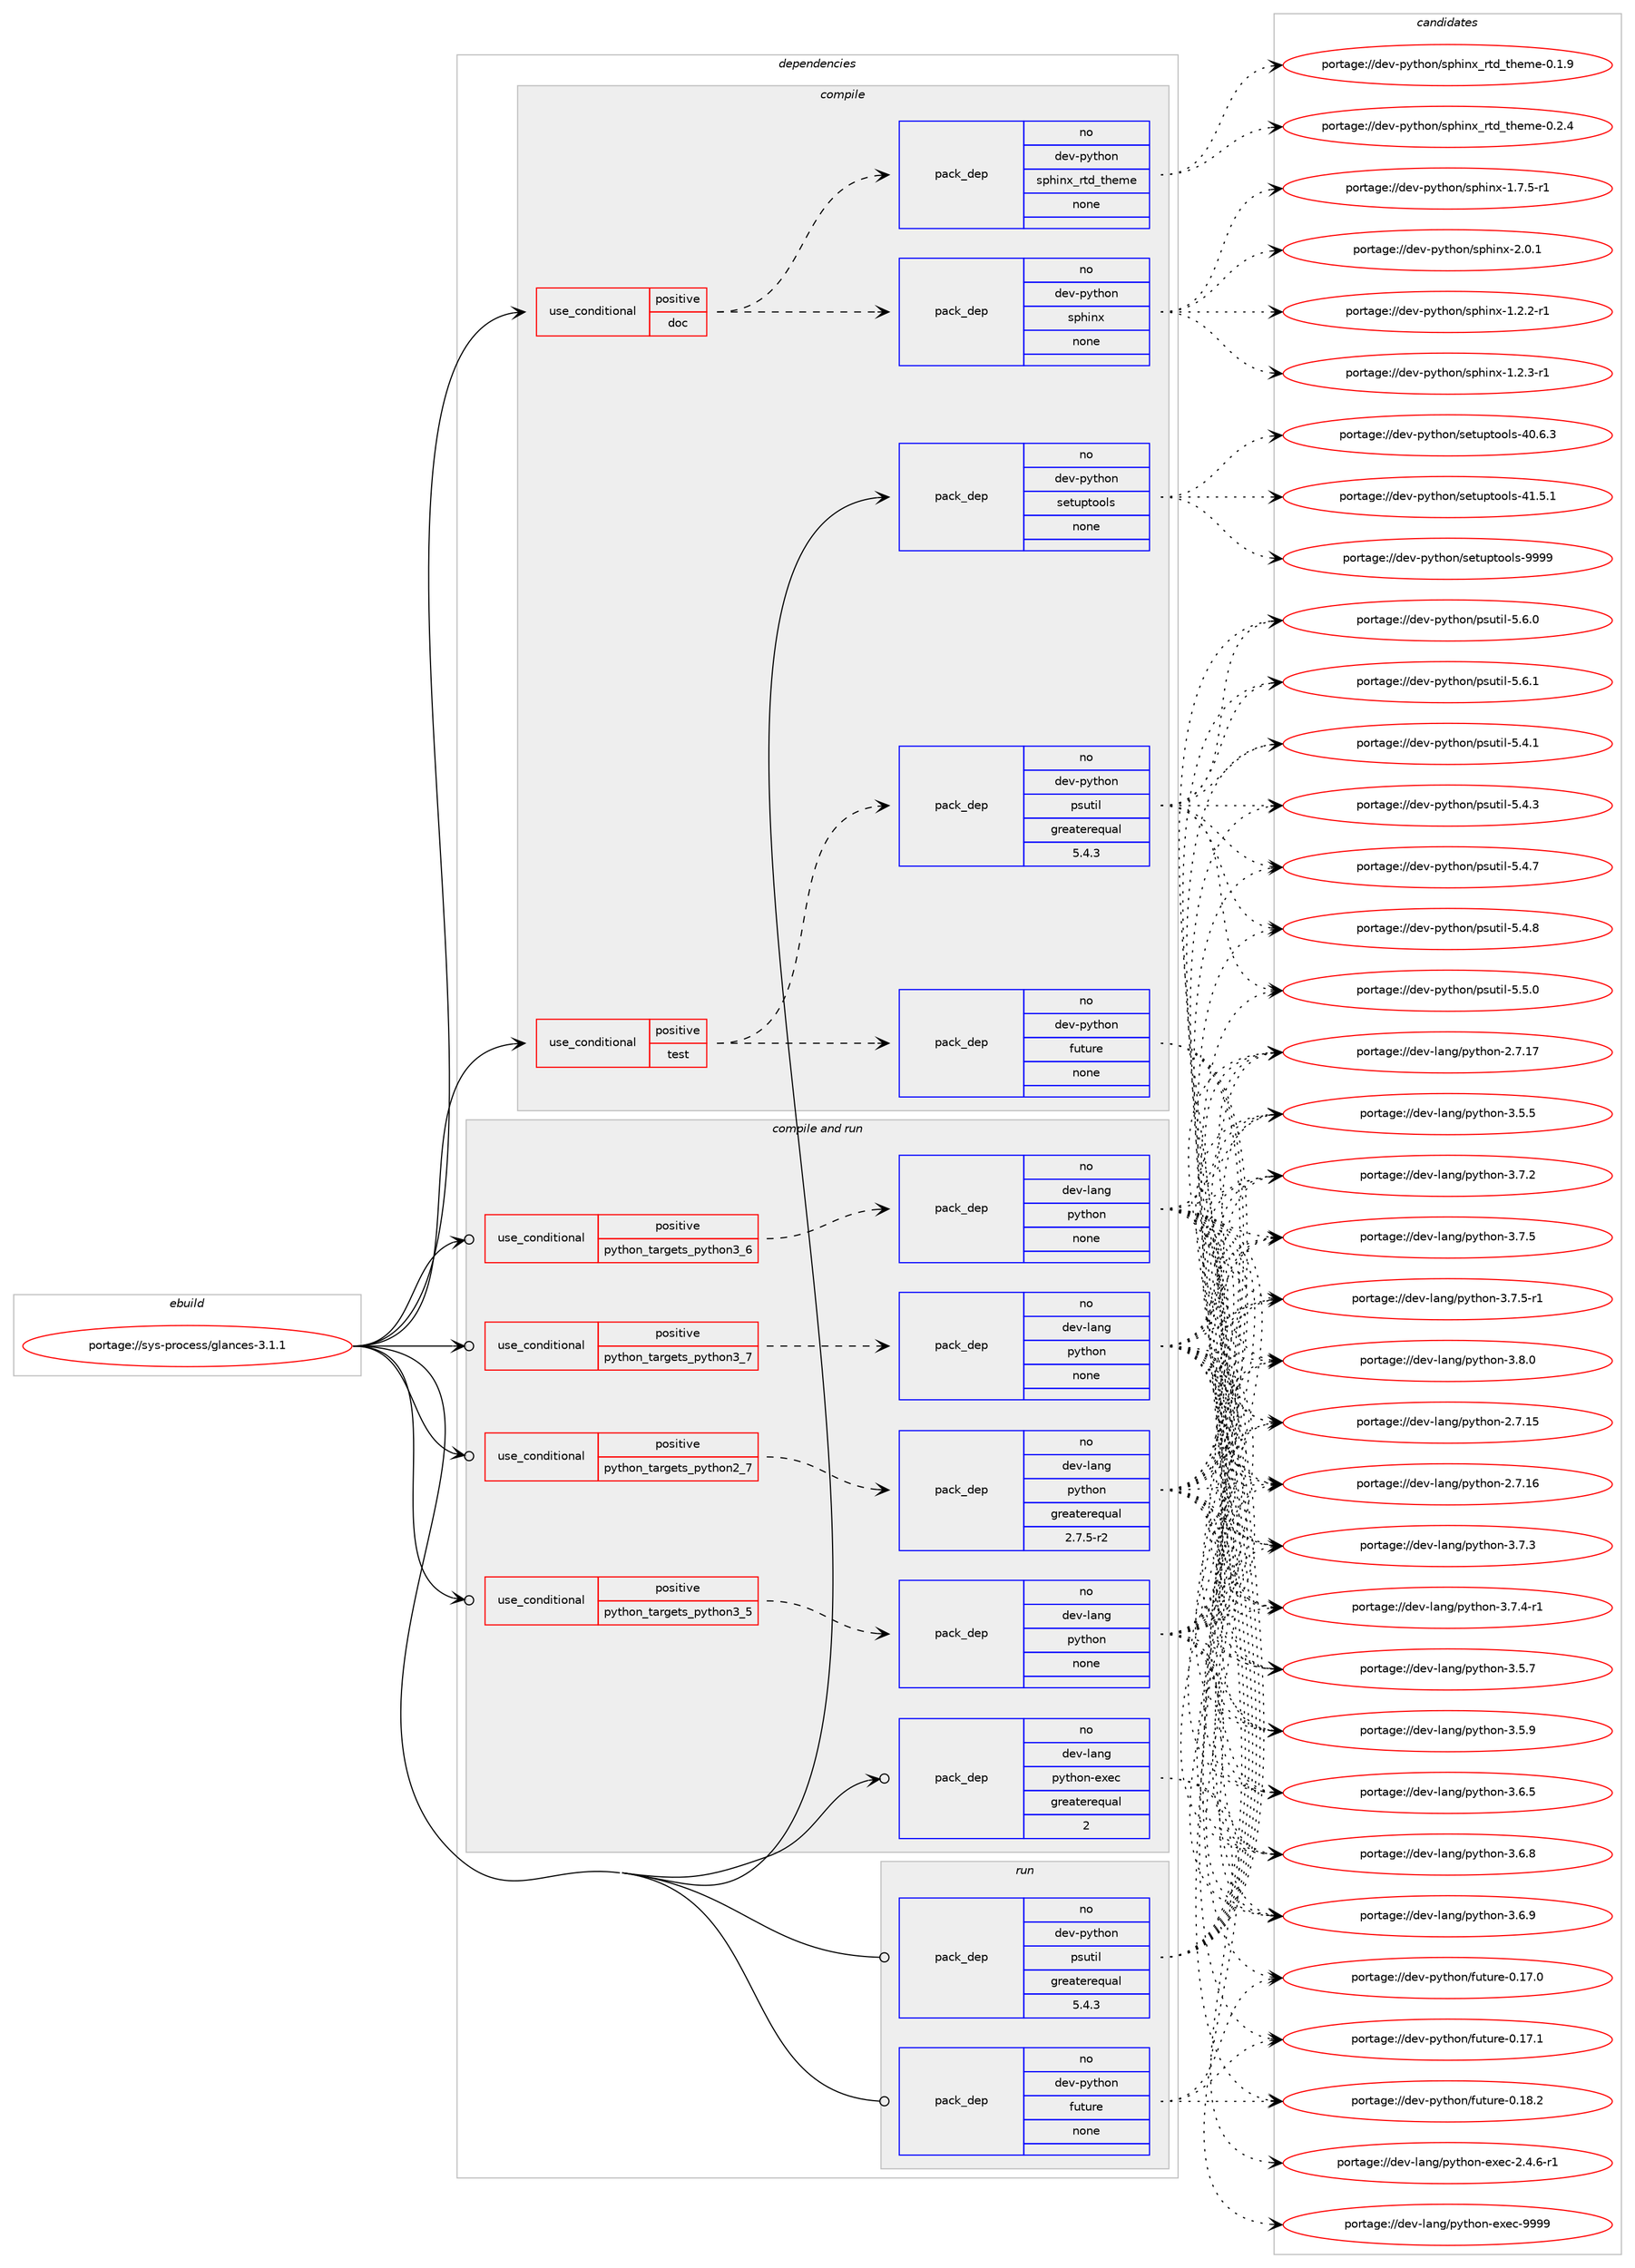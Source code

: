 digraph prolog {

# *************
# Graph options
# *************

newrank=true;
concentrate=true;
compound=true;
graph [rankdir=LR,fontname=Helvetica,fontsize=10,ranksep=1.5];#, ranksep=2.5, nodesep=0.2];
edge  [arrowhead=vee];
node  [fontname=Helvetica,fontsize=10];

# **********
# The ebuild
# **********

subgraph cluster_leftcol {
color=gray;
rank=same;
label=<<i>ebuild</i>>;
id [label="portage://sys-process/glances-3.1.1", color=red, width=4, href="../sys-process/glances-3.1.1.svg"];
}

# ****************
# The dependencies
# ****************

subgraph cluster_midcol {
color=gray;
label=<<i>dependencies</i>>;
subgraph cluster_compile {
fillcolor="#eeeeee";
style=filled;
label=<<i>compile</i>>;
subgraph cond104877 {
dependency433341 [label=<<TABLE BORDER="0" CELLBORDER="1" CELLSPACING="0" CELLPADDING="4"><TR><TD ROWSPAN="3" CELLPADDING="10">use_conditional</TD></TR><TR><TD>positive</TD></TR><TR><TD>doc</TD></TR></TABLE>>, shape=none, color=red];
subgraph pack321137 {
dependency433342 [label=<<TABLE BORDER="0" CELLBORDER="1" CELLSPACING="0" CELLPADDING="4" WIDTH="220"><TR><TD ROWSPAN="6" CELLPADDING="30">pack_dep</TD></TR><TR><TD WIDTH="110">no</TD></TR><TR><TD>dev-python</TD></TR><TR><TD>sphinx</TD></TR><TR><TD>none</TD></TR><TR><TD></TD></TR></TABLE>>, shape=none, color=blue];
}
dependency433341:e -> dependency433342:w [weight=20,style="dashed",arrowhead="vee"];
subgraph pack321138 {
dependency433343 [label=<<TABLE BORDER="0" CELLBORDER="1" CELLSPACING="0" CELLPADDING="4" WIDTH="220"><TR><TD ROWSPAN="6" CELLPADDING="30">pack_dep</TD></TR><TR><TD WIDTH="110">no</TD></TR><TR><TD>dev-python</TD></TR><TR><TD>sphinx_rtd_theme</TD></TR><TR><TD>none</TD></TR><TR><TD></TD></TR></TABLE>>, shape=none, color=blue];
}
dependency433341:e -> dependency433343:w [weight=20,style="dashed",arrowhead="vee"];
}
id:e -> dependency433341:w [weight=20,style="solid",arrowhead="vee"];
subgraph cond104878 {
dependency433344 [label=<<TABLE BORDER="0" CELLBORDER="1" CELLSPACING="0" CELLPADDING="4"><TR><TD ROWSPAN="3" CELLPADDING="10">use_conditional</TD></TR><TR><TD>positive</TD></TR><TR><TD>test</TD></TR></TABLE>>, shape=none, color=red];
subgraph pack321139 {
dependency433345 [label=<<TABLE BORDER="0" CELLBORDER="1" CELLSPACING="0" CELLPADDING="4" WIDTH="220"><TR><TD ROWSPAN="6" CELLPADDING="30">pack_dep</TD></TR><TR><TD WIDTH="110">no</TD></TR><TR><TD>dev-python</TD></TR><TR><TD>future</TD></TR><TR><TD>none</TD></TR><TR><TD></TD></TR></TABLE>>, shape=none, color=blue];
}
dependency433344:e -> dependency433345:w [weight=20,style="dashed",arrowhead="vee"];
subgraph pack321140 {
dependency433346 [label=<<TABLE BORDER="0" CELLBORDER="1" CELLSPACING="0" CELLPADDING="4" WIDTH="220"><TR><TD ROWSPAN="6" CELLPADDING="30">pack_dep</TD></TR><TR><TD WIDTH="110">no</TD></TR><TR><TD>dev-python</TD></TR><TR><TD>psutil</TD></TR><TR><TD>greaterequal</TD></TR><TR><TD>5.4.3</TD></TR></TABLE>>, shape=none, color=blue];
}
dependency433344:e -> dependency433346:w [weight=20,style="dashed",arrowhead="vee"];
}
id:e -> dependency433344:w [weight=20,style="solid",arrowhead="vee"];
subgraph pack321141 {
dependency433347 [label=<<TABLE BORDER="0" CELLBORDER="1" CELLSPACING="0" CELLPADDING="4" WIDTH="220"><TR><TD ROWSPAN="6" CELLPADDING="30">pack_dep</TD></TR><TR><TD WIDTH="110">no</TD></TR><TR><TD>dev-python</TD></TR><TR><TD>setuptools</TD></TR><TR><TD>none</TD></TR><TR><TD></TD></TR></TABLE>>, shape=none, color=blue];
}
id:e -> dependency433347:w [weight=20,style="solid",arrowhead="vee"];
}
subgraph cluster_compileandrun {
fillcolor="#eeeeee";
style=filled;
label=<<i>compile and run</i>>;
subgraph cond104879 {
dependency433348 [label=<<TABLE BORDER="0" CELLBORDER="1" CELLSPACING="0" CELLPADDING="4"><TR><TD ROWSPAN="3" CELLPADDING="10">use_conditional</TD></TR><TR><TD>positive</TD></TR><TR><TD>python_targets_python2_7</TD></TR></TABLE>>, shape=none, color=red];
subgraph pack321142 {
dependency433349 [label=<<TABLE BORDER="0" CELLBORDER="1" CELLSPACING="0" CELLPADDING="4" WIDTH="220"><TR><TD ROWSPAN="6" CELLPADDING="30">pack_dep</TD></TR><TR><TD WIDTH="110">no</TD></TR><TR><TD>dev-lang</TD></TR><TR><TD>python</TD></TR><TR><TD>greaterequal</TD></TR><TR><TD>2.7.5-r2</TD></TR></TABLE>>, shape=none, color=blue];
}
dependency433348:e -> dependency433349:w [weight=20,style="dashed",arrowhead="vee"];
}
id:e -> dependency433348:w [weight=20,style="solid",arrowhead="odotvee"];
subgraph cond104880 {
dependency433350 [label=<<TABLE BORDER="0" CELLBORDER="1" CELLSPACING="0" CELLPADDING="4"><TR><TD ROWSPAN="3" CELLPADDING="10">use_conditional</TD></TR><TR><TD>positive</TD></TR><TR><TD>python_targets_python3_5</TD></TR></TABLE>>, shape=none, color=red];
subgraph pack321143 {
dependency433351 [label=<<TABLE BORDER="0" CELLBORDER="1" CELLSPACING="0" CELLPADDING="4" WIDTH="220"><TR><TD ROWSPAN="6" CELLPADDING="30">pack_dep</TD></TR><TR><TD WIDTH="110">no</TD></TR><TR><TD>dev-lang</TD></TR><TR><TD>python</TD></TR><TR><TD>none</TD></TR><TR><TD></TD></TR></TABLE>>, shape=none, color=blue];
}
dependency433350:e -> dependency433351:w [weight=20,style="dashed",arrowhead="vee"];
}
id:e -> dependency433350:w [weight=20,style="solid",arrowhead="odotvee"];
subgraph cond104881 {
dependency433352 [label=<<TABLE BORDER="0" CELLBORDER="1" CELLSPACING="0" CELLPADDING="4"><TR><TD ROWSPAN="3" CELLPADDING="10">use_conditional</TD></TR><TR><TD>positive</TD></TR><TR><TD>python_targets_python3_6</TD></TR></TABLE>>, shape=none, color=red];
subgraph pack321144 {
dependency433353 [label=<<TABLE BORDER="0" CELLBORDER="1" CELLSPACING="0" CELLPADDING="4" WIDTH="220"><TR><TD ROWSPAN="6" CELLPADDING="30">pack_dep</TD></TR><TR><TD WIDTH="110">no</TD></TR><TR><TD>dev-lang</TD></TR><TR><TD>python</TD></TR><TR><TD>none</TD></TR><TR><TD></TD></TR></TABLE>>, shape=none, color=blue];
}
dependency433352:e -> dependency433353:w [weight=20,style="dashed",arrowhead="vee"];
}
id:e -> dependency433352:w [weight=20,style="solid",arrowhead="odotvee"];
subgraph cond104882 {
dependency433354 [label=<<TABLE BORDER="0" CELLBORDER="1" CELLSPACING="0" CELLPADDING="4"><TR><TD ROWSPAN="3" CELLPADDING="10">use_conditional</TD></TR><TR><TD>positive</TD></TR><TR><TD>python_targets_python3_7</TD></TR></TABLE>>, shape=none, color=red];
subgraph pack321145 {
dependency433355 [label=<<TABLE BORDER="0" CELLBORDER="1" CELLSPACING="0" CELLPADDING="4" WIDTH="220"><TR><TD ROWSPAN="6" CELLPADDING="30">pack_dep</TD></TR><TR><TD WIDTH="110">no</TD></TR><TR><TD>dev-lang</TD></TR><TR><TD>python</TD></TR><TR><TD>none</TD></TR><TR><TD></TD></TR></TABLE>>, shape=none, color=blue];
}
dependency433354:e -> dependency433355:w [weight=20,style="dashed",arrowhead="vee"];
}
id:e -> dependency433354:w [weight=20,style="solid",arrowhead="odotvee"];
subgraph pack321146 {
dependency433356 [label=<<TABLE BORDER="0" CELLBORDER="1" CELLSPACING="0" CELLPADDING="4" WIDTH="220"><TR><TD ROWSPAN="6" CELLPADDING="30">pack_dep</TD></TR><TR><TD WIDTH="110">no</TD></TR><TR><TD>dev-lang</TD></TR><TR><TD>python-exec</TD></TR><TR><TD>greaterequal</TD></TR><TR><TD>2</TD></TR></TABLE>>, shape=none, color=blue];
}
id:e -> dependency433356:w [weight=20,style="solid",arrowhead="odotvee"];
}
subgraph cluster_run {
fillcolor="#eeeeee";
style=filled;
label=<<i>run</i>>;
subgraph pack321147 {
dependency433357 [label=<<TABLE BORDER="0" CELLBORDER="1" CELLSPACING="0" CELLPADDING="4" WIDTH="220"><TR><TD ROWSPAN="6" CELLPADDING="30">pack_dep</TD></TR><TR><TD WIDTH="110">no</TD></TR><TR><TD>dev-python</TD></TR><TR><TD>future</TD></TR><TR><TD>none</TD></TR><TR><TD></TD></TR></TABLE>>, shape=none, color=blue];
}
id:e -> dependency433357:w [weight=20,style="solid",arrowhead="odot"];
subgraph pack321148 {
dependency433358 [label=<<TABLE BORDER="0" CELLBORDER="1" CELLSPACING="0" CELLPADDING="4" WIDTH="220"><TR><TD ROWSPAN="6" CELLPADDING="30">pack_dep</TD></TR><TR><TD WIDTH="110">no</TD></TR><TR><TD>dev-python</TD></TR><TR><TD>psutil</TD></TR><TR><TD>greaterequal</TD></TR><TR><TD>5.4.3</TD></TR></TABLE>>, shape=none, color=blue];
}
id:e -> dependency433358:w [weight=20,style="solid",arrowhead="odot"];
}
}

# **************
# The candidates
# **************

subgraph cluster_choices {
rank=same;
color=gray;
label=<<i>candidates</i>>;

subgraph choice321137 {
color=black;
nodesep=1;
choiceportage10010111845112121116104111110471151121041051101204549465046504511449 [label="portage://dev-python/sphinx-1.2.2-r1", color=red, width=4,href="../dev-python/sphinx-1.2.2-r1.svg"];
choiceportage10010111845112121116104111110471151121041051101204549465046514511449 [label="portage://dev-python/sphinx-1.2.3-r1", color=red, width=4,href="../dev-python/sphinx-1.2.3-r1.svg"];
choiceportage10010111845112121116104111110471151121041051101204549465546534511449 [label="portage://dev-python/sphinx-1.7.5-r1", color=red, width=4,href="../dev-python/sphinx-1.7.5-r1.svg"];
choiceportage1001011184511212111610411111047115112104105110120455046484649 [label="portage://dev-python/sphinx-2.0.1", color=red, width=4,href="../dev-python/sphinx-2.0.1.svg"];
dependency433342:e -> choiceportage10010111845112121116104111110471151121041051101204549465046504511449:w [style=dotted,weight="100"];
dependency433342:e -> choiceportage10010111845112121116104111110471151121041051101204549465046514511449:w [style=dotted,weight="100"];
dependency433342:e -> choiceportage10010111845112121116104111110471151121041051101204549465546534511449:w [style=dotted,weight="100"];
dependency433342:e -> choiceportage1001011184511212111610411111047115112104105110120455046484649:w [style=dotted,weight="100"];
}
subgraph choice321138 {
color=black;
nodesep=1;
choiceportage10010111845112121116104111110471151121041051101209511411610095116104101109101454846494657 [label="portage://dev-python/sphinx_rtd_theme-0.1.9", color=red, width=4,href="../dev-python/sphinx_rtd_theme-0.1.9.svg"];
choiceportage10010111845112121116104111110471151121041051101209511411610095116104101109101454846504652 [label="portage://dev-python/sphinx_rtd_theme-0.2.4", color=red, width=4,href="../dev-python/sphinx_rtd_theme-0.2.4.svg"];
dependency433343:e -> choiceportage10010111845112121116104111110471151121041051101209511411610095116104101109101454846494657:w [style=dotted,weight="100"];
dependency433343:e -> choiceportage10010111845112121116104111110471151121041051101209511411610095116104101109101454846504652:w [style=dotted,weight="100"];
}
subgraph choice321139 {
color=black;
nodesep=1;
choiceportage100101118451121211161041111104710211711611711410145484649554648 [label="portage://dev-python/future-0.17.0", color=red, width=4,href="../dev-python/future-0.17.0.svg"];
choiceportage100101118451121211161041111104710211711611711410145484649554649 [label="portage://dev-python/future-0.17.1", color=red, width=4,href="../dev-python/future-0.17.1.svg"];
choiceportage100101118451121211161041111104710211711611711410145484649564650 [label="portage://dev-python/future-0.18.2", color=red, width=4,href="../dev-python/future-0.18.2.svg"];
dependency433345:e -> choiceportage100101118451121211161041111104710211711611711410145484649554648:w [style=dotted,weight="100"];
dependency433345:e -> choiceportage100101118451121211161041111104710211711611711410145484649554649:w [style=dotted,weight="100"];
dependency433345:e -> choiceportage100101118451121211161041111104710211711611711410145484649564650:w [style=dotted,weight="100"];
}
subgraph choice321140 {
color=black;
nodesep=1;
choiceportage1001011184511212111610411111047112115117116105108455346524649 [label="portage://dev-python/psutil-5.4.1", color=red, width=4,href="../dev-python/psutil-5.4.1.svg"];
choiceportage1001011184511212111610411111047112115117116105108455346524651 [label="portage://dev-python/psutil-5.4.3", color=red, width=4,href="../dev-python/psutil-5.4.3.svg"];
choiceportage1001011184511212111610411111047112115117116105108455346524655 [label="portage://dev-python/psutil-5.4.7", color=red, width=4,href="../dev-python/psutil-5.4.7.svg"];
choiceportage1001011184511212111610411111047112115117116105108455346524656 [label="portage://dev-python/psutil-5.4.8", color=red, width=4,href="../dev-python/psutil-5.4.8.svg"];
choiceportage1001011184511212111610411111047112115117116105108455346534648 [label="portage://dev-python/psutil-5.5.0", color=red, width=4,href="../dev-python/psutil-5.5.0.svg"];
choiceportage1001011184511212111610411111047112115117116105108455346544648 [label="portage://dev-python/psutil-5.6.0", color=red, width=4,href="../dev-python/psutil-5.6.0.svg"];
choiceportage1001011184511212111610411111047112115117116105108455346544649 [label="portage://dev-python/psutil-5.6.1", color=red, width=4,href="../dev-python/psutil-5.6.1.svg"];
dependency433346:e -> choiceportage1001011184511212111610411111047112115117116105108455346524649:w [style=dotted,weight="100"];
dependency433346:e -> choiceportage1001011184511212111610411111047112115117116105108455346524651:w [style=dotted,weight="100"];
dependency433346:e -> choiceportage1001011184511212111610411111047112115117116105108455346524655:w [style=dotted,weight="100"];
dependency433346:e -> choiceportage1001011184511212111610411111047112115117116105108455346524656:w [style=dotted,weight="100"];
dependency433346:e -> choiceportage1001011184511212111610411111047112115117116105108455346534648:w [style=dotted,weight="100"];
dependency433346:e -> choiceportage1001011184511212111610411111047112115117116105108455346544648:w [style=dotted,weight="100"];
dependency433346:e -> choiceportage1001011184511212111610411111047112115117116105108455346544649:w [style=dotted,weight="100"];
}
subgraph choice321141 {
color=black;
nodesep=1;
choiceportage100101118451121211161041111104711510111611711211611111110811545524846544651 [label="portage://dev-python/setuptools-40.6.3", color=red, width=4,href="../dev-python/setuptools-40.6.3.svg"];
choiceportage100101118451121211161041111104711510111611711211611111110811545524946534649 [label="portage://dev-python/setuptools-41.5.1", color=red, width=4,href="../dev-python/setuptools-41.5.1.svg"];
choiceportage10010111845112121116104111110471151011161171121161111111081154557575757 [label="portage://dev-python/setuptools-9999", color=red, width=4,href="../dev-python/setuptools-9999.svg"];
dependency433347:e -> choiceportage100101118451121211161041111104711510111611711211611111110811545524846544651:w [style=dotted,weight="100"];
dependency433347:e -> choiceportage100101118451121211161041111104711510111611711211611111110811545524946534649:w [style=dotted,weight="100"];
dependency433347:e -> choiceportage10010111845112121116104111110471151011161171121161111111081154557575757:w [style=dotted,weight="100"];
}
subgraph choice321142 {
color=black;
nodesep=1;
choiceportage10010111845108971101034711212111610411111045504655464953 [label="portage://dev-lang/python-2.7.15", color=red, width=4,href="../dev-lang/python-2.7.15.svg"];
choiceportage10010111845108971101034711212111610411111045504655464954 [label="portage://dev-lang/python-2.7.16", color=red, width=4,href="../dev-lang/python-2.7.16.svg"];
choiceportage10010111845108971101034711212111610411111045504655464955 [label="portage://dev-lang/python-2.7.17", color=red, width=4,href="../dev-lang/python-2.7.17.svg"];
choiceportage100101118451089711010347112121116104111110455146534653 [label="portage://dev-lang/python-3.5.5", color=red, width=4,href="../dev-lang/python-3.5.5.svg"];
choiceportage100101118451089711010347112121116104111110455146534655 [label="portage://dev-lang/python-3.5.7", color=red, width=4,href="../dev-lang/python-3.5.7.svg"];
choiceportage100101118451089711010347112121116104111110455146534657 [label="portage://dev-lang/python-3.5.9", color=red, width=4,href="../dev-lang/python-3.5.9.svg"];
choiceportage100101118451089711010347112121116104111110455146544653 [label="portage://dev-lang/python-3.6.5", color=red, width=4,href="../dev-lang/python-3.6.5.svg"];
choiceportage100101118451089711010347112121116104111110455146544656 [label="portage://dev-lang/python-3.6.8", color=red, width=4,href="../dev-lang/python-3.6.8.svg"];
choiceportage100101118451089711010347112121116104111110455146544657 [label="portage://dev-lang/python-3.6.9", color=red, width=4,href="../dev-lang/python-3.6.9.svg"];
choiceportage100101118451089711010347112121116104111110455146554650 [label="portage://dev-lang/python-3.7.2", color=red, width=4,href="../dev-lang/python-3.7.2.svg"];
choiceportage100101118451089711010347112121116104111110455146554651 [label="portage://dev-lang/python-3.7.3", color=red, width=4,href="../dev-lang/python-3.7.3.svg"];
choiceportage1001011184510897110103471121211161041111104551465546524511449 [label="portage://dev-lang/python-3.7.4-r1", color=red, width=4,href="../dev-lang/python-3.7.4-r1.svg"];
choiceportage100101118451089711010347112121116104111110455146554653 [label="portage://dev-lang/python-3.7.5", color=red, width=4,href="../dev-lang/python-3.7.5.svg"];
choiceportage1001011184510897110103471121211161041111104551465546534511449 [label="portage://dev-lang/python-3.7.5-r1", color=red, width=4,href="../dev-lang/python-3.7.5-r1.svg"];
choiceportage100101118451089711010347112121116104111110455146564648 [label="portage://dev-lang/python-3.8.0", color=red, width=4,href="../dev-lang/python-3.8.0.svg"];
dependency433349:e -> choiceportage10010111845108971101034711212111610411111045504655464953:w [style=dotted,weight="100"];
dependency433349:e -> choiceportage10010111845108971101034711212111610411111045504655464954:w [style=dotted,weight="100"];
dependency433349:e -> choiceportage10010111845108971101034711212111610411111045504655464955:w [style=dotted,weight="100"];
dependency433349:e -> choiceportage100101118451089711010347112121116104111110455146534653:w [style=dotted,weight="100"];
dependency433349:e -> choiceportage100101118451089711010347112121116104111110455146534655:w [style=dotted,weight="100"];
dependency433349:e -> choiceportage100101118451089711010347112121116104111110455146534657:w [style=dotted,weight="100"];
dependency433349:e -> choiceportage100101118451089711010347112121116104111110455146544653:w [style=dotted,weight="100"];
dependency433349:e -> choiceportage100101118451089711010347112121116104111110455146544656:w [style=dotted,weight="100"];
dependency433349:e -> choiceportage100101118451089711010347112121116104111110455146544657:w [style=dotted,weight="100"];
dependency433349:e -> choiceportage100101118451089711010347112121116104111110455146554650:w [style=dotted,weight="100"];
dependency433349:e -> choiceportage100101118451089711010347112121116104111110455146554651:w [style=dotted,weight="100"];
dependency433349:e -> choiceportage1001011184510897110103471121211161041111104551465546524511449:w [style=dotted,weight="100"];
dependency433349:e -> choiceportage100101118451089711010347112121116104111110455146554653:w [style=dotted,weight="100"];
dependency433349:e -> choiceportage1001011184510897110103471121211161041111104551465546534511449:w [style=dotted,weight="100"];
dependency433349:e -> choiceportage100101118451089711010347112121116104111110455146564648:w [style=dotted,weight="100"];
}
subgraph choice321143 {
color=black;
nodesep=1;
choiceportage10010111845108971101034711212111610411111045504655464953 [label="portage://dev-lang/python-2.7.15", color=red, width=4,href="../dev-lang/python-2.7.15.svg"];
choiceportage10010111845108971101034711212111610411111045504655464954 [label="portage://dev-lang/python-2.7.16", color=red, width=4,href="../dev-lang/python-2.7.16.svg"];
choiceportage10010111845108971101034711212111610411111045504655464955 [label="portage://dev-lang/python-2.7.17", color=red, width=4,href="../dev-lang/python-2.7.17.svg"];
choiceportage100101118451089711010347112121116104111110455146534653 [label="portage://dev-lang/python-3.5.5", color=red, width=4,href="../dev-lang/python-3.5.5.svg"];
choiceportage100101118451089711010347112121116104111110455146534655 [label="portage://dev-lang/python-3.5.7", color=red, width=4,href="../dev-lang/python-3.5.7.svg"];
choiceportage100101118451089711010347112121116104111110455146534657 [label="portage://dev-lang/python-3.5.9", color=red, width=4,href="../dev-lang/python-3.5.9.svg"];
choiceportage100101118451089711010347112121116104111110455146544653 [label="portage://dev-lang/python-3.6.5", color=red, width=4,href="../dev-lang/python-3.6.5.svg"];
choiceportage100101118451089711010347112121116104111110455146544656 [label="portage://dev-lang/python-3.6.8", color=red, width=4,href="../dev-lang/python-3.6.8.svg"];
choiceportage100101118451089711010347112121116104111110455146544657 [label="portage://dev-lang/python-3.6.9", color=red, width=4,href="../dev-lang/python-3.6.9.svg"];
choiceportage100101118451089711010347112121116104111110455146554650 [label="portage://dev-lang/python-3.7.2", color=red, width=4,href="../dev-lang/python-3.7.2.svg"];
choiceportage100101118451089711010347112121116104111110455146554651 [label="portage://dev-lang/python-3.7.3", color=red, width=4,href="../dev-lang/python-3.7.3.svg"];
choiceportage1001011184510897110103471121211161041111104551465546524511449 [label="portage://dev-lang/python-3.7.4-r1", color=red, width=4,href="../dev-lang/python-3.7.4-r1.svg"];
choiceportage100101118451089711010347112121116104111110455146554653 [label="portage://dev-lang/python-3.7.5", color=red, width=4,href="../dev-lang/python-3.7.5.svg"];
choiceportage1001011184510897110103471121211161041111104551465546534511449 [label="portage://dev-lang/python-3.7.5-r1", color=red, width=4,href="../dev-lang/python-3.7.5-r1.svg"];
choiceportage100101118451089711010347112121116104111110455146564648 [label="portage://dev-lang/python-3.8.0", color=red, width=4,href="../dev-lang/python-3.8.0.svg"];
dependency433351:e -> choiceportage10010111845108971101034711212111610411111045504655464953:w [style=dotted,weight="100"];
dependency433351:e -> choiceportage10010111845108971101034711212111610411111045504655464954:w [style=dotted,weight="100"];
dependency433351:e -> choiceportage10010111845108971101034711212111610411111045504655464955:w [style=dotted,weight="100"];
dependency433351:e -> choiceportage100101118451089711010347112121116104111110455146534653:w [style=dotted,weight="100"];
dependency433351:e -> choiceportage100101118451089711010347112121116104111110455146534655:w [style=dotted,weight="100"];
dependency433351:e -> choiceportage100101118451089711010347112121116104111110455146534657:w [style=dotted,weight="100"];
dependency433351:e -> choiceportage100101118451089711010347112121116104111110455146544653:w [style=dotted,weight="100"];
dependency433351:e -> choiceportage100101118451089711010347112121116104111110455146544656:w [style=dotted,weight="100"];
dependency433351:e -> choiceportage100101118451089711010347112121116104111110455146544657:w [style=dotted,weight="100"];
dependency433351:e -> choiceportage100101118451089711010347112121116104111110455146554650:w [style=dotted,weight="100"];
dependency433351:e -> choiceportage100101118451089711010347112121116104111110455146554651:w [style=dotted,weight="100"];
dependency433351:e -> choiceportage1001011184510897110103471121211161041111104551465546524511449:w [style=dotted,weight="100"];
dependency433351:e -> choiceportage100101118451089711010347112121116104111110455146554653:w [style=dotted,weight="100"];
dependency433351:e -> choiceportage1001011184510897110103471121211161041111104551465546534511449:w [style=dotted,weight="100"];
dependency433351:e -> choiceportage100101118451089711010347112121116104111110455146564648:w [style=dotted,weight="100"];
}
subgraph choice321144 {
color=black;
nodesep=1;
choiceportage10010111845108971101034711212111610411111045504655464953 [label="portage://dev-lang/python-2.7.15", color=red, width=4,href="../dev-lang/python-2.7.15.svg"];
choiceportage10010111845108971101034711212111610411111045504655464954 [label="portage://dev-lang/python-2.7.16", color=red, width=4,href="../dev-lang/python-2.7.16.svg"];
choiceportage10010111845108971101034711212111610411111045504655464955 [label="portage://dev-lang/python-2.7.17", color=red, width=4,href="../dev-lang/python-2.7.17.svg"];
choiceportage100101118451089711010347112121116104111110455146534653 [label="portage://dev-lang/python-3.5.5", color=red, width=4,href="../dev-lang/python-3.5.5.svg"];
choiceportage100101118451089711010347112121116104111110455146534655 [label="portage://dev-lang/python-3.5.7", color=red, width=4,href="../dev-lang/python-3.5.7.svg"];
choiceportage100101118451089711010347112121116104111110455146534657 [label="portage://dev-lang/python-3.5.9", color=red, width=4,href="../dev-lang/python-3.5.9.svg"];
choiceportage100101118451089711010347112121116104111110455146544653 [label="portage://dev-lang/python-3.6.5", color=red, width=4,href="../dev-lang/python-3.6.5.svg"];
choiceportage100101118451089711010347112121116104111110455146544656 [label="portage://dev-lang/python-3.6.8", color=red, width=4,href="../dev-lang/python-3.6.8.svg"];
choiceportage100101118451089711010347112121116104111110455146544657 [label="portage://dev-lang/python-3.6.9", color=red, width=4,href="../dev-lang/python-3.6.9.svg"];
choiceportage100101118451089711010347112121116104111110455146554650 [label="portage://dev-lang/python-3.7.2", color=red, width=4,href="../dev-lang/python-3.7.2.svg"];
choiceportage100101118451089711010347112121116104111110455146554651 [label="portage://dev-lang/python-3.7.3", color=red, width=4,href="../dev-lang/python-3.7.3.svg"];
choiceportage1001011184510897110103471121211161041111104551465546524511449 [label="portage://dev-lang/python-3.7.4-r1", color=red, width=4,href="../dev-lang/python-3.7.4-r1.svg"];
choiceportage100101118451089711010347112121116104111110455146554653 [label="portage://dev-lang/python-3.7.5", color=red, width=4,href="../dev-lang/python-3.7.5.svg"];
choiceportage1001011184510897110103471121211161041111104551465546534511449 [label="portage://dev-lang/python-3.7.5-r1", color=red, width=4,href="../dev-lang/python-3.7.5-r1.svg"];
choiceportage100101118451089711010347112121116104111110455146564648 [label="portage://dev-lang/python-3.8.0", color=red, width=4,href="../dev-lang/python-3.8.0.svg"];
dependency433353:e -> choiceportage10010111845108971101034711212111610411111045504655464953:w [style=dotted,weight="100"];
dependency433353:e -> choiceportage10010111845108971101034711212111610411111045504655464954:w [style=dotted,weight="100"];
dependency433353:e -> choiceportage10010111845108971101034711212111610411111045504655464955:w [style=dotted,weight="100"];
dependency433353:e -> choiceportage100101118451089711010347112121116104111110455146534653:w [style=dotted,weight="100"];
dependency433353:e -> choiceportage100101118451089711010347112121116104111110455146534655:w [style=dotted,weight="100"];
dependency433353:e -> choiceportage100101118451089711010347112121116104111110455146534657:w [style=dotted,weight="100"];
dependency433353:e -> choiceportage100101118451089711010347112121116104111110455146544653:w [style=dotted,weight="100"];
dependency433353:e -> choiceportage100101118451089711010347112121116104111110455146544656:w [style=dotted,weight="100"];
dependency433353:e -> choiceportage100101118451089711010347112121116104111110455146544657:w [style=dotted,weight="100"];
dependency433353:e -> choiceportage100101118451089711010347112121116104111110455146554650:w [style=dotted,weight="100"];
dependency433353:e -> choiceportage100101118451089711010347112121116104111110455146554651:w [style=dotted,weight="100"];
dependency433353:e -> choiceportage1001011184510897110103471121211161041111104551465546524511449:w [style=dotted,weight="100"];
dependency433353:e -> choiceportage100101118451089711010347112121116104111110455146554653:w [style=dotted,weight="100"];
dependency433353:e -> choiceportage1001011184510897110103471121211161041111104551465546534511449:w [style=dotted,weight="100"];
dependency433353:e -> choiceportage100101118451089711010347112121116104111110455146564648:w [style=dotted,weight="100"];
}
subgraph choice321145 {
color=black;
nodesep=1;
choiceportage10010111845108971101034711212111610411111045504655464953 [label="portage://dev-lang/python-2.7.15", color=red, width=4,href="../dev-lang/python-2.7.15.svg"];
choiceportage10010111845108971101034711212111610411111045504655464954 [label="portage://dev-lang/python-2.7.16", color=red, width=4,href="../dev-lang/python-2.7.16.svg"];
choiceportage10010111845108971101034711212111610411111045504655464955 [label="portage://dev-lang/python-2.7.17", color=red, width=4,href="../dev-lang/python-2.7.17.svg"];
choiceportage100101118451089711010347112121116104111110455146534653 [label="portage://dev-lang/python-3.5.5", color=red, width=4,href="../dev-lang/python-3.5.5.svg"];
choiceportage100101118451089711010347112121116104111110455146534655 [label="portage://dev-lang/python-3.5.7", color=red, width=4,href="../dev-lang/python-3.5.7.svg"];
choiceportage100101118451089711010347112121116104111110455146534657 [label="portage://dev-lang/python-3.5.9", color=red, width=4,href="../dev-lang/python-3.5.9.svg"];
choiceportage100101118451089711010347112121116104111110455146544653 [label="portage://dev-lang/python-3.6.5", color=red, width=4,href="../dev-lang/python-3.6.5.svg"];
choiceportage100101118451089711010347112121116104111110455146544656 [label="portage://dev-lang/python-3.6.8", color=red, width=4,href="../dev-lang/python-3.6.8.svg"];
choiceportage100101118451089711010347112121116104111110455146544657 [label="portage://dev-lang/python-3.6.9", color=red, width=4,href="../dev-lang/python-3.6.9.svg"];
choiceportage100101118451089711010347112121116104111110455146554650 [label="portage://dev-lang/python-3.7.2", color=red, width=4,href="../dev-lang/python-3.7.2.svg"];
choiceportage100101118451089711010347112121116104111110455146554651 [label="portage://dev-lang/python-3.7.3", color=red, width=4,href="../dev-lang/python-3.7.3.svg"];
choiceportage1001011184510897110103471121211161041111104551465546524511449 [label="portage://dev-lang/python-3.7.4-r1", color=red, width=4,href="../dev-lang/python-3.7.4-r1.svg"];
choiceportage100101118451089711010347112121116104111110455146554653 [label="portage://dev-lang/python-3.7.5", color=red, width=4,href="../dev-lang/python-3.7.5.svg"];
choiceportage1001011184510897110103471121211161041111104551465546534511449 [label="portage://dev-lang/python-3.7.5-r1", color=red, width=4,href="../dev-lang/python-3.7.5-r1.svg"];
choiceportage100101118451089711010347112121116104111110455146564648 [label="portage://dev-lang/python-3.8.0", color=red, width=4,href="../dev-lang/python-3.8.0.svg"];
dependency433355:e -> choiceportage10010111845108971101034711212111610411111045504655464953:w [style=dotted,weight="100"];
dependency433355:e -> choiceportage10010111845108971101034711212111610411111045504655464954:w [style=dotted,weight="100"];
dependency433355:e -> choiceportage10010111845108971101034711212111610411111045504655464955:w [style=dotted,weight="100"];
dependency433355:e -> choiceportage100101118451089711010347112121116104111110455146534653:w [style=dotted,weight="100"];
dependency433355:e -> choiceportage100101118451089711010347112121116104111110455146534655:w [style=dotted,weight="100"];
dependency433355:e -> choiceportage100101118451089711010347112121116104111110455146534657:w [style=dotted,weight="100"];
dependency433355:e -> choiceportage100101118451089711010347112121116104111110455146544653:w [style=dotted,weight="100"];
dependency433355:e -> choiceportage100101118451089711010347112121116104111110455146544656:w [style=dotted,weight="100"];
dependency433355:e -> choiceportage100101118451089711010347112121116104111110455146544657:w [style=dotted,weight="100"];
dependency433355:e -> choiceportage100101118451089711010347112121116104111110455146554650:w [style=dotted,weight="100"];
dependency433355:e -> choiceportage100101118451089711010347112121116104111110455146554651:w [style=dotted,weight="100"];
dependency433355:e -> choiceportage1001011184510897110103471121211161041111104551465546524511449:w [style=dotted,weight="100"];
dependency433355:e -> choiceportage100101118451089711010347112121116104111110455146554653:w [style=dotted,weight="100"];
dependency433355:e -> choiceportage1001011184510897110103471121211161041111104551465546534511449:w [style=dotted,weight="100"];
dependency433355:e -> choiceportage100101118451089711010347112121116104111110455146564648:w [style=dotted,weight="100"];
}
subgraph choice321146 {
color=black;
nodesep=1;
choiceportage10010111845108971101034711212111610411111045101120101994550465246544511449 [label="portage://dev-lang/python-exec-2.4.6-r1", color=red, width=4,href="../dev-lang/python-exec-2.4.6-r1.svg"];
choiceportage10010111845108971101034711212111610411111045101120101994557575757 [label="portage://dev-lang/python-exec-9999", color=red, width=4,href="../dev-lang/python-exec-9999.svg"];
dependency433356:e -> choiceportage10010111845108971101034711212111610411111045101120101994550465246544511449:w [style=dotted,weight="100"];
dependency433356:e -> choiceportage10010111845108971101034711212111610411111045101120101994557575757:w [style=dotted,weight="100"];
}
subgraph choice321147 {
color=black;
nodesep=1;
choiceportage100101118451121211161041111104710211711611711410145484649554648 [label="portage://dev-python/future-0.17.0", color=red, width=4,href="../dev-python/future-0.17.0.svg"];
choiceportage100101118451121211161041111104710211711611711410145484649554649 [label="portage://dev-python/future-0.17.1", color=red, width=4,href="../dev-python/future-0.17.1.svg"];
choiceportage100101118451121211161041111104710211711611711410145484649564650 [label="portage://dev-python/future-0.18.2", color=red, width=4,href="../dev-python/future-0.18.2.svg"];
dependency433357:e -> choiceportage100101118451121211161041111104710211711611711410145484649554648:w [style=dotted,weight="100"];
dependency433357:e -> choiceportage100101118451121211161041111104710211711611711410145484649554649:w [style=dotted,weight="100"];
dependency433357:e -> choiceportage100101118451121211161041111104710211711611711410145484649564650:w [style=dotted,weight="100"];
}
subgraph choice321148 {
color=black;
nodesep=1;
choiceportage1001011184511212111610411111047112115117116105108455346524649 [label="portage://dev-python/psutil-5.4.1", color=red, width=4,href="../dev-python/psutil-5.4.1.svg"];
choiceportage1001011184511212111610411111047112115117116105108455346524651 [label="portage://dev-python/psutil-5.4.3", color=red, width=4,href="../dev-python/psutil-5.4.3.svg"];
choiceportage1001011184511212111610411111047112115117116105108455346524655 [label="portage://dev-python/psutil-5.4.7", color=red, width=4,href="../dev-python/psutil-5.4.7.svg"];
choiceportage1001011184511212111610411111047112115117116105108455346524656 [label="portage://dev-python/psutil-5.4.8", color=red, width=4,href="../dev-python/psutil-5.4.8.svg"];
choiceportage1001011184511212111610411111047112115117116105108455346534648 [label="portage://dev-python/psutil-5.5.0", color=red, width=4,href="../dev-python/psutil-5.5.0.svg"];
choiceportage1001011184511212111610411111047112115117116105108455346544648 [label="portage://dev-python/psutil-5.6.0", color=red, width=4,href="../dev-python/psutil-5.6.0.svg"];
choiceportage1001011184511212111610411111047112115117116105108455346544649 [label="portage://dev-python/psutil-5.6.1", color=red, width=4,href="../dev-python/psutil-5.6.1.svg"];
dependency433358:e -> choiceportage1001011184511212111610411111047112115117116105108455346524649:w [style=dotted,weight="100"];
dependency433358:e -> choiceportage1001011184511212111610411111047112115117116105108455346524651:w [style=dotted,weight="100"];
dependency433358:e -> choiceportage1001011184511212111610411111047112115117116105108455346524655:w [style=dotted,weight="100"];
dependency433358:e -> choiceportage1001011184511212111610411111047112115117116105108455346524656:w [style=dotted,weight="100"];
dependency433358:e -> choiceportage1001011184511212111610411111047112115117116105108455346534648:w [style=dotted,weight="100"];
dependency433358:e -> choiceportage1001011184511212111610411111047112115117116105108455346544648:w [style=dotted,weight="100"];
dependency433358:e -> choiceportage1001011184511212111610411111047112115117116105108455346544649:w [style=dotted,weight="100"];
}
}

}
